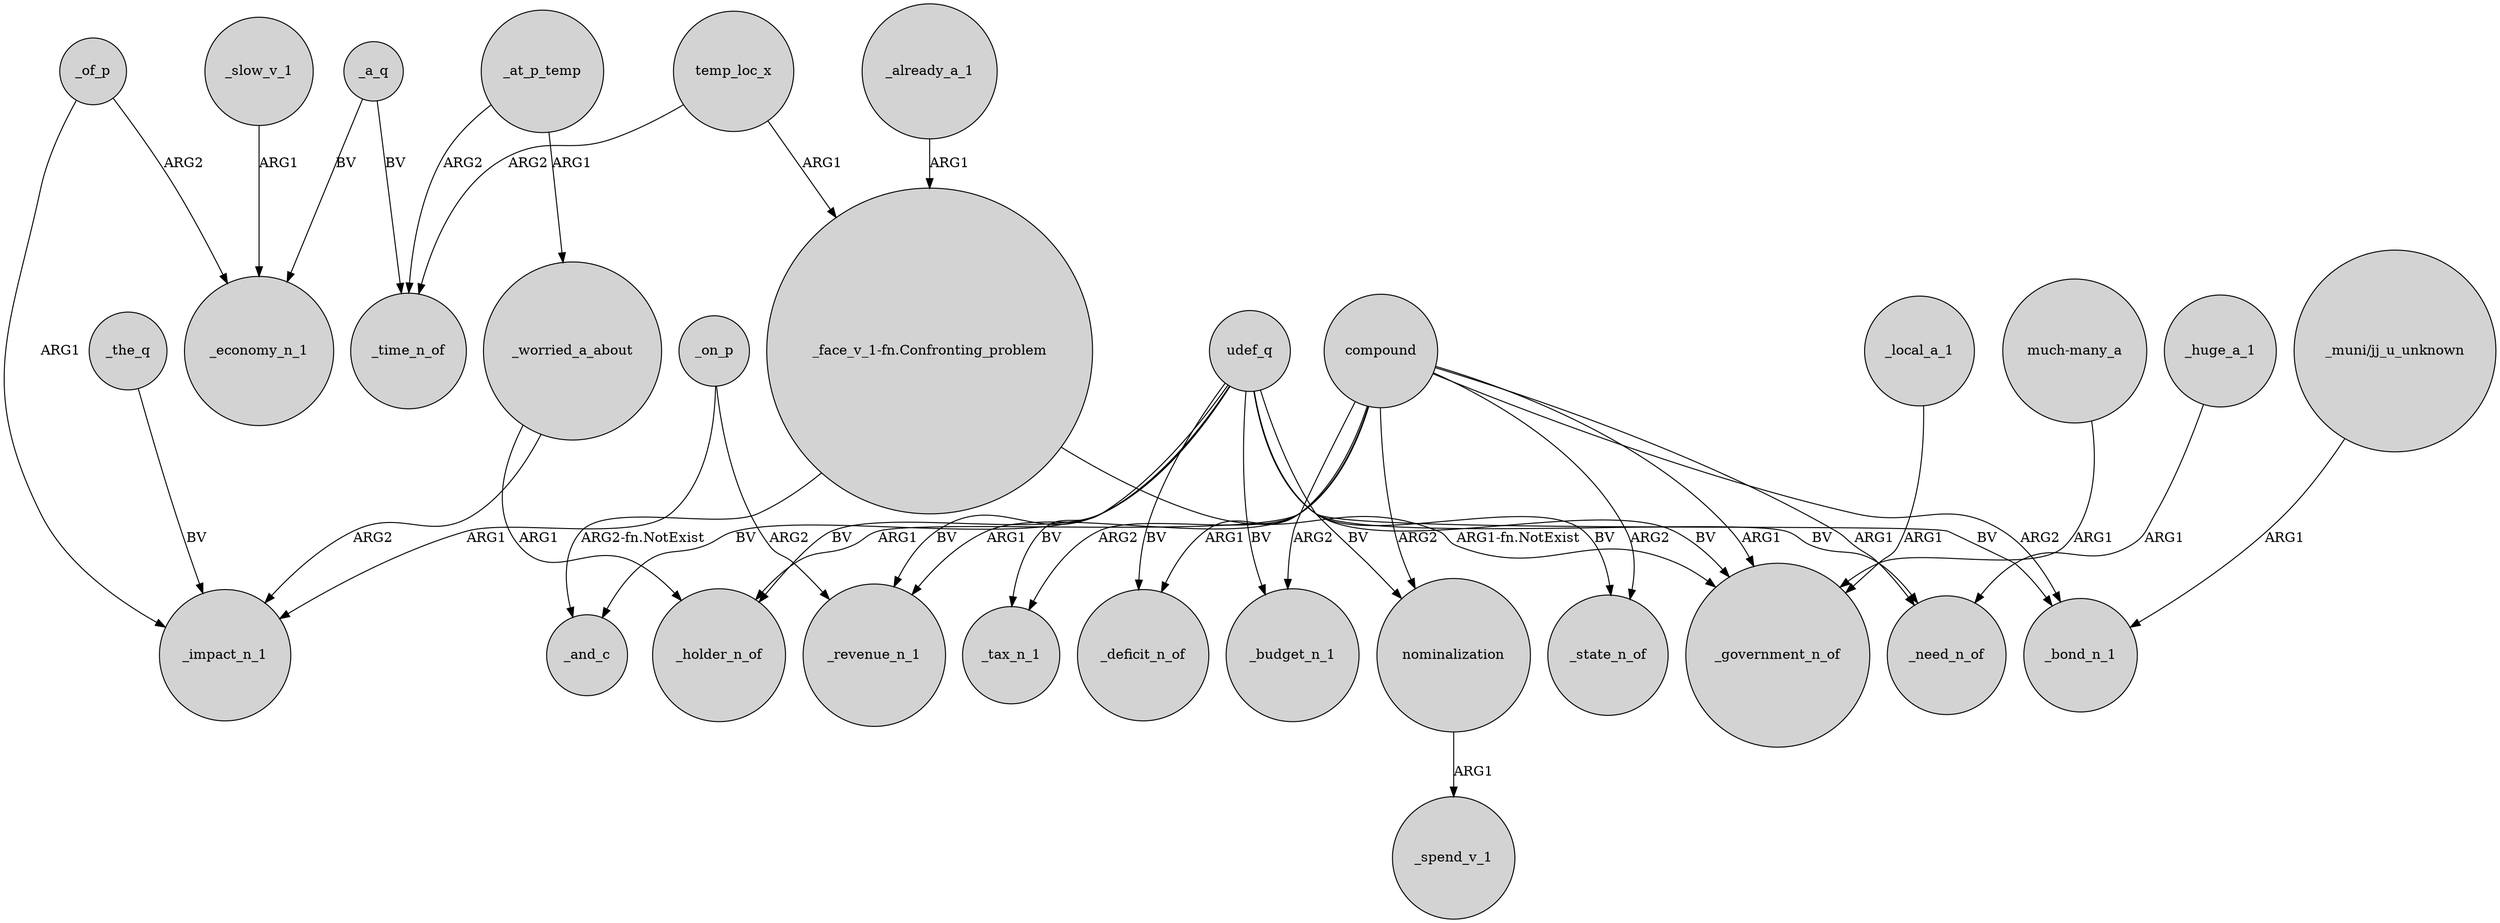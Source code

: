 digraph {
	node [shape=circle style=filled]
	_worried_a_about -> _impact_n_1 [label=ARG2]
	"_face_v_1-fn.Confronting_problem" -> _and_c [label="ARG2-fn.NotExist"]
	nominalization -> _spend_v_1 [label=ARG1]
	_the_q -> _impact_n_1 [label=BV]
	udef_q -> _government_n_of [label=BV]
	compound -> _government_n_of [label=ARG1]
	udef_q -> _state_n_of [label=BV]
	_already_a_1 -> "_face_v_1-fn.Confronting_problem" [label=ARG1]
	compound -> _need_n_of [label=ARG1]
	compound -> _state_n_of [label=ARG2]
	_at_p_temp -> _time_n_of [label=ARG2]
	_a_q -> _time_n_of [label=BV]
	compound -> nominalization [label=ARG2]
	compound -> _holder_n_of [label=ARG1]
	udef_q -> _deficit_n_of [label=BV]
	compound -> _budget_n_1 [label=ARG2]
	_a_q -> _economy_n_1 [label=BV]
	_huge_a_1 -> _need_n_of [label=ARG1]
	"much-many_a" -> _government_n_of [label=ARG1]
	_local_a_1 -> _government_n_of [label=ARG1]
	udef_q -> _tax_n_1 [label=BV]
	udef_q -> _revenue_n_1 [label=BV]
	udef_q -> _bond_n_1 [label=BV]
	_of_p -> _economy_n_1 [label=ARG2]
	temp_loc_x -> "_face_v_1-fn.Confronting_problem" [label=ARG1]
	temp_loc_x -> _time_n_of [label=ARG2]
	udef_q -> _need_n_of [label=BV]
	_of_p -> _impact_n_1 [label=ARG1]
	udef_q -> _holder_n_of [label=BV]
	compound -> _deficit_n_of [label=ARG1]
	_at_p_temp -> _worried_a_about [label=ARG1]
	"_muni/jj_u_unknown" -> _bond_n_1 [label=ARG1]
	_on_p -> _revenue_n_1 [label=ARG2]
	udef_q -> _budget_n_1 [label=BV]
	udef_q -> nominalization [label=BV]
	_on_p -> _impact_n_1 [label=ARG1]
	compound -> _bond_n_1 [label=ARG2]
	_worried_a_about -> _holder_n_of [label=ARG1]
	"_face_v_1-fn.Confronting_problem" -> _government_n_of [label="ARG1-fn.NotExist"]
	compound -> _tax_n_1 [label=ARG2]
	compound -> _revenue_n_1 [label=ARG1]
	udef_q -> _and_c [label=BV]
	_slow_v_1 -> _economy_n_1 [label=ARG1]
}
